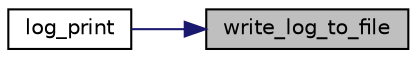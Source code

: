 digraph "write_log_to_file"
{
 // LATEX_PDF_SIZE
  edge [fontname="Helvetica",fontsize="10",labelfontname="Helvetica",labelfontsize="10"];
  node [fontname="Helvetica",fontsize="10",shape=record];
  rankdir="RL";
  Node1 [label="write_log_to_file",height=0.2,width=0.4,color="black", fillcolor="grey75", style="filled", fontcolor="black",tooltip=" "];
  Node1 -> Node2 [dir="back",color="midnightblue",fontsize="10",style="solid",fontname="Helvetica"];
  Node2 [label="log_print",height=0.2,width=0.4,color="black", fillcolor="white", style="filled",URL="$da/d15/classlogger_1_1_log.html#a5ac969259f222e9c6a4870e7c98a6093",tooltip=" "];
}
